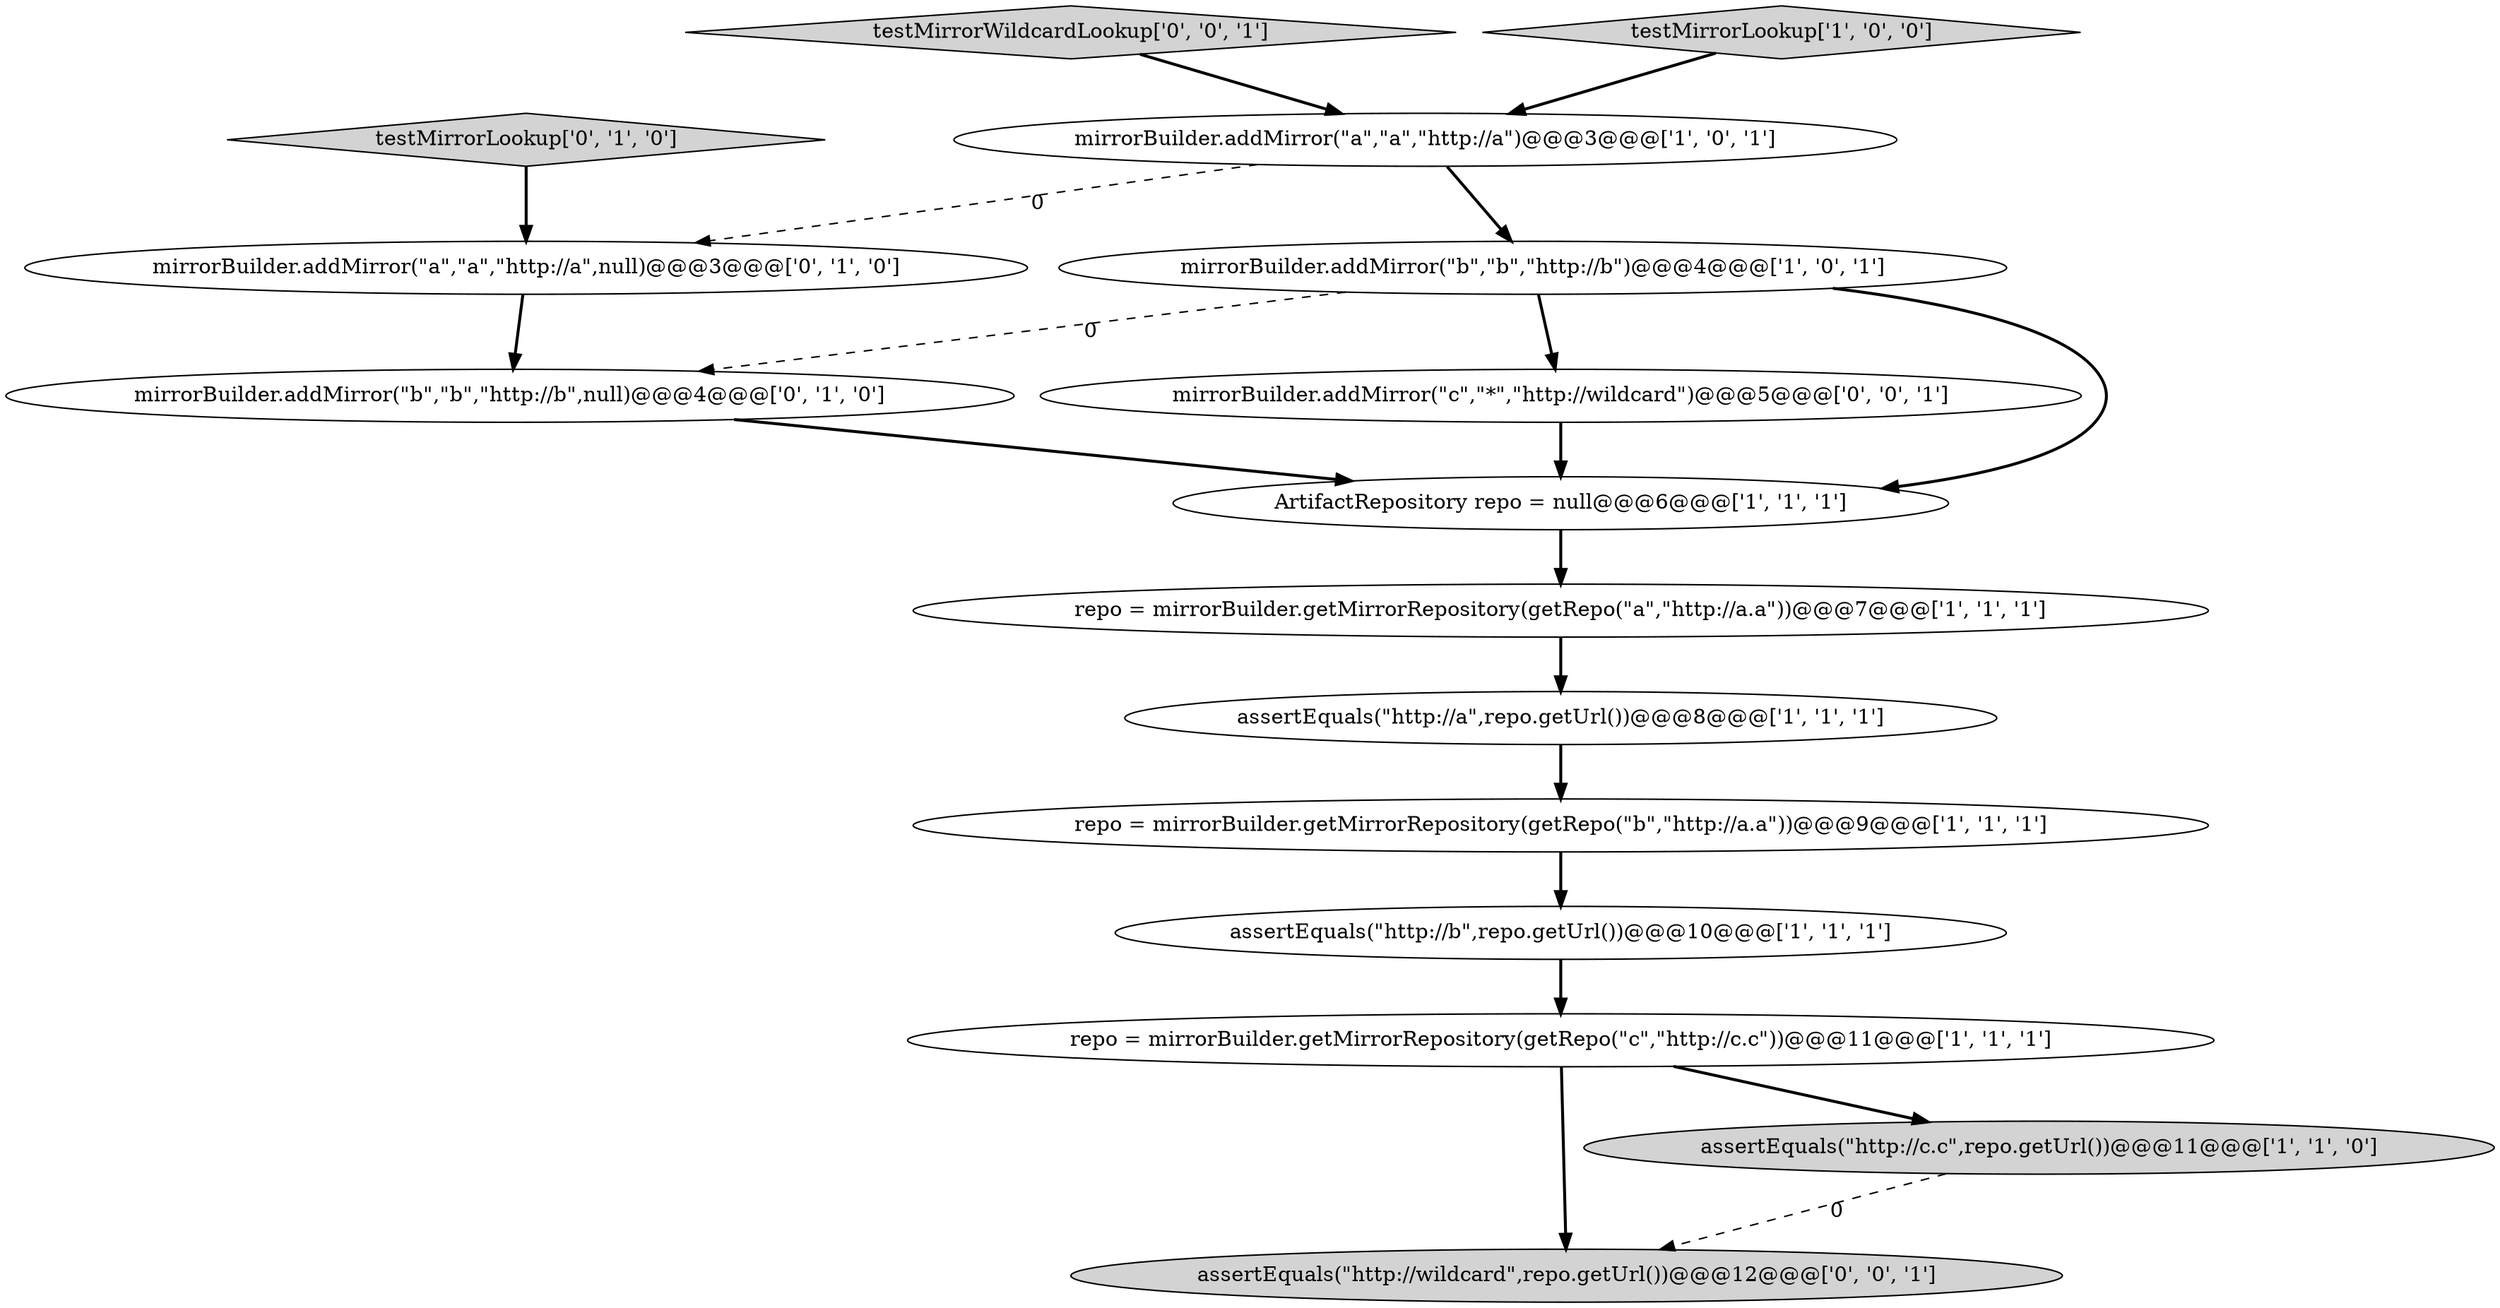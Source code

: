 digraph {
11 [style = filled, label = "mirrorBuilder.addMirror(\"a\",\"a\",\"http://a\",null)@@@3@@@['0', '1', '0']", fillcolor = white, shape = ellipse image = "AAA1AAABBB2BBB"];
2 [style = filled, label = "mirrorBuilder.addMirror(\"b\",\"b\",\"http://b\")@@@4@@@['1', '0', '1']", fillcolor = white, shape = ellipse image = "AAA0AAABBB1BBB"];
6 [style = filled, label = "repo = mirrorBuilder.getMirrorRepository(getRepo(\"a\",\"http://a.a\"))@@@7@@@['1', '1', '1']", fillcolor = white, shape = ellipse image = "AAA0AAABBB1BBB"];
5 [style = filled, label = "repo = mirrorBuilder.getMirrorRepository(getRepo(\"c\",\"http://c.c\"))@@@11@@@['1', '1', '1']", fillcolor = white, shape = ellipse image = "AAA0AAABBB1BBB"];
8 [style = filled, label = "repo = mirrorBuilder.getMirrorRepository(getRepo(\"b\",\"http://a.a\"))@@@9@@@['1', '1', '1']", fillcolor = white, shape = ellipse image = "AAA0AAABBB1BBB"];
0 [style = filled, label = "assertEquals(\"http://c.c\",repo.getUrl())@@@11@@@['1', '1', '0']", fillcolor = lightgray, shape = ellipse image = "AAA0AAABBB1BBB"];
10 [style = filled, label = "mirrorBuilder.addMirror(\"b\",\"b\",\"http://b\",null)@@@4@@@['0', '1', '0']", fillcolor = white, shape = ellipse image = "AAA1AAABBB2BBB"];
4 [style = filled, label = "assertEquals(\"http://b\",repo.getUrl())@@@10@@@['1', '1', '1']", fillcolor = white, shape = ellipse image = "AAA0AAABBB1BBB"];
13 [style = filled, label = "assertEquals(\"http://wildcard\",repo.getUrl())@@@12@@@['0', '0', '1']", fillcolor = lightgray, shape = ellipse image = "AAA0AAABBB3BBB"];
14 [style = filled, label = "testMirrorWildcardLookup['0', '0', '1']", fillcolor = lightgray, shape = diamond image = "AAA0AAABBB3BBB"];
15 [style = filled, label = "mirrorBuilder.addMirror(\"c\",\"*\",\"http://wildcard\")@@@5@@@['0', '0', '1']", fillcolor = white, shape = ellipse image = "AAA0AAABBB3BBB"];
9 [style = filled, label = "assertEquals(\"http://a\",repo.getUrl())@@@8@@@['1', '1', '1']", fillcolor = white, shape = ellipse image = "AAA0AAABBB1BBB"];
1 [style = filled, label = "testMirrorLookup['1', '0', '0']", fillcolor = lightgray, shape = diamond image = "AAA0AAABBB1BBB"];
12 [style = filled, label = "testMirrorLookup['0', '1', '0']", fillcolor = lightgray, shape = diamond image = "AAA0AAABBB2BBB"];
7 [style = filled, label = "ArtifactRepository repo = null@@@6@@@['1', '1', '1']", fillcolor = white, shape = ellipse image = "AAA0AAABBB1BBB"];
3 [style = filled, label = "mirrorBuilder.addMirror(\"a\",\"a\",\"http://a\")@@@3@@@['1', '0', '1']", fillcolor = white, shape = ellipse image = "AAA0AAABBB1BBB"];
4->5 [style = bold, label=""];
12->11 [style = bold, label=""];
7->6 [style = bold, label=""];
5->0 [style = bold, label=""];
1->3 [style = bold, label=""];
11->10 [style = bold, label=""];
10->7 [style = bold, label=""];
9->8 [style = bold, label=""];
3->11 [style = dashed, label="0"];
2->10 [style = dashed, label="0"];
14->3 [style = bold, label=""];
8->4 [style = bold, label=""];
15->7 [style = bold, label=""];
2->15 [style = bold, label=""];
3->2 [style = bold, label=""];
2->7 [style = bold, label=""];
0->13 [style = dashed, label="0"];
5->13 [style = bold, label=""];
6->9 [style = bold, label=""];
}
